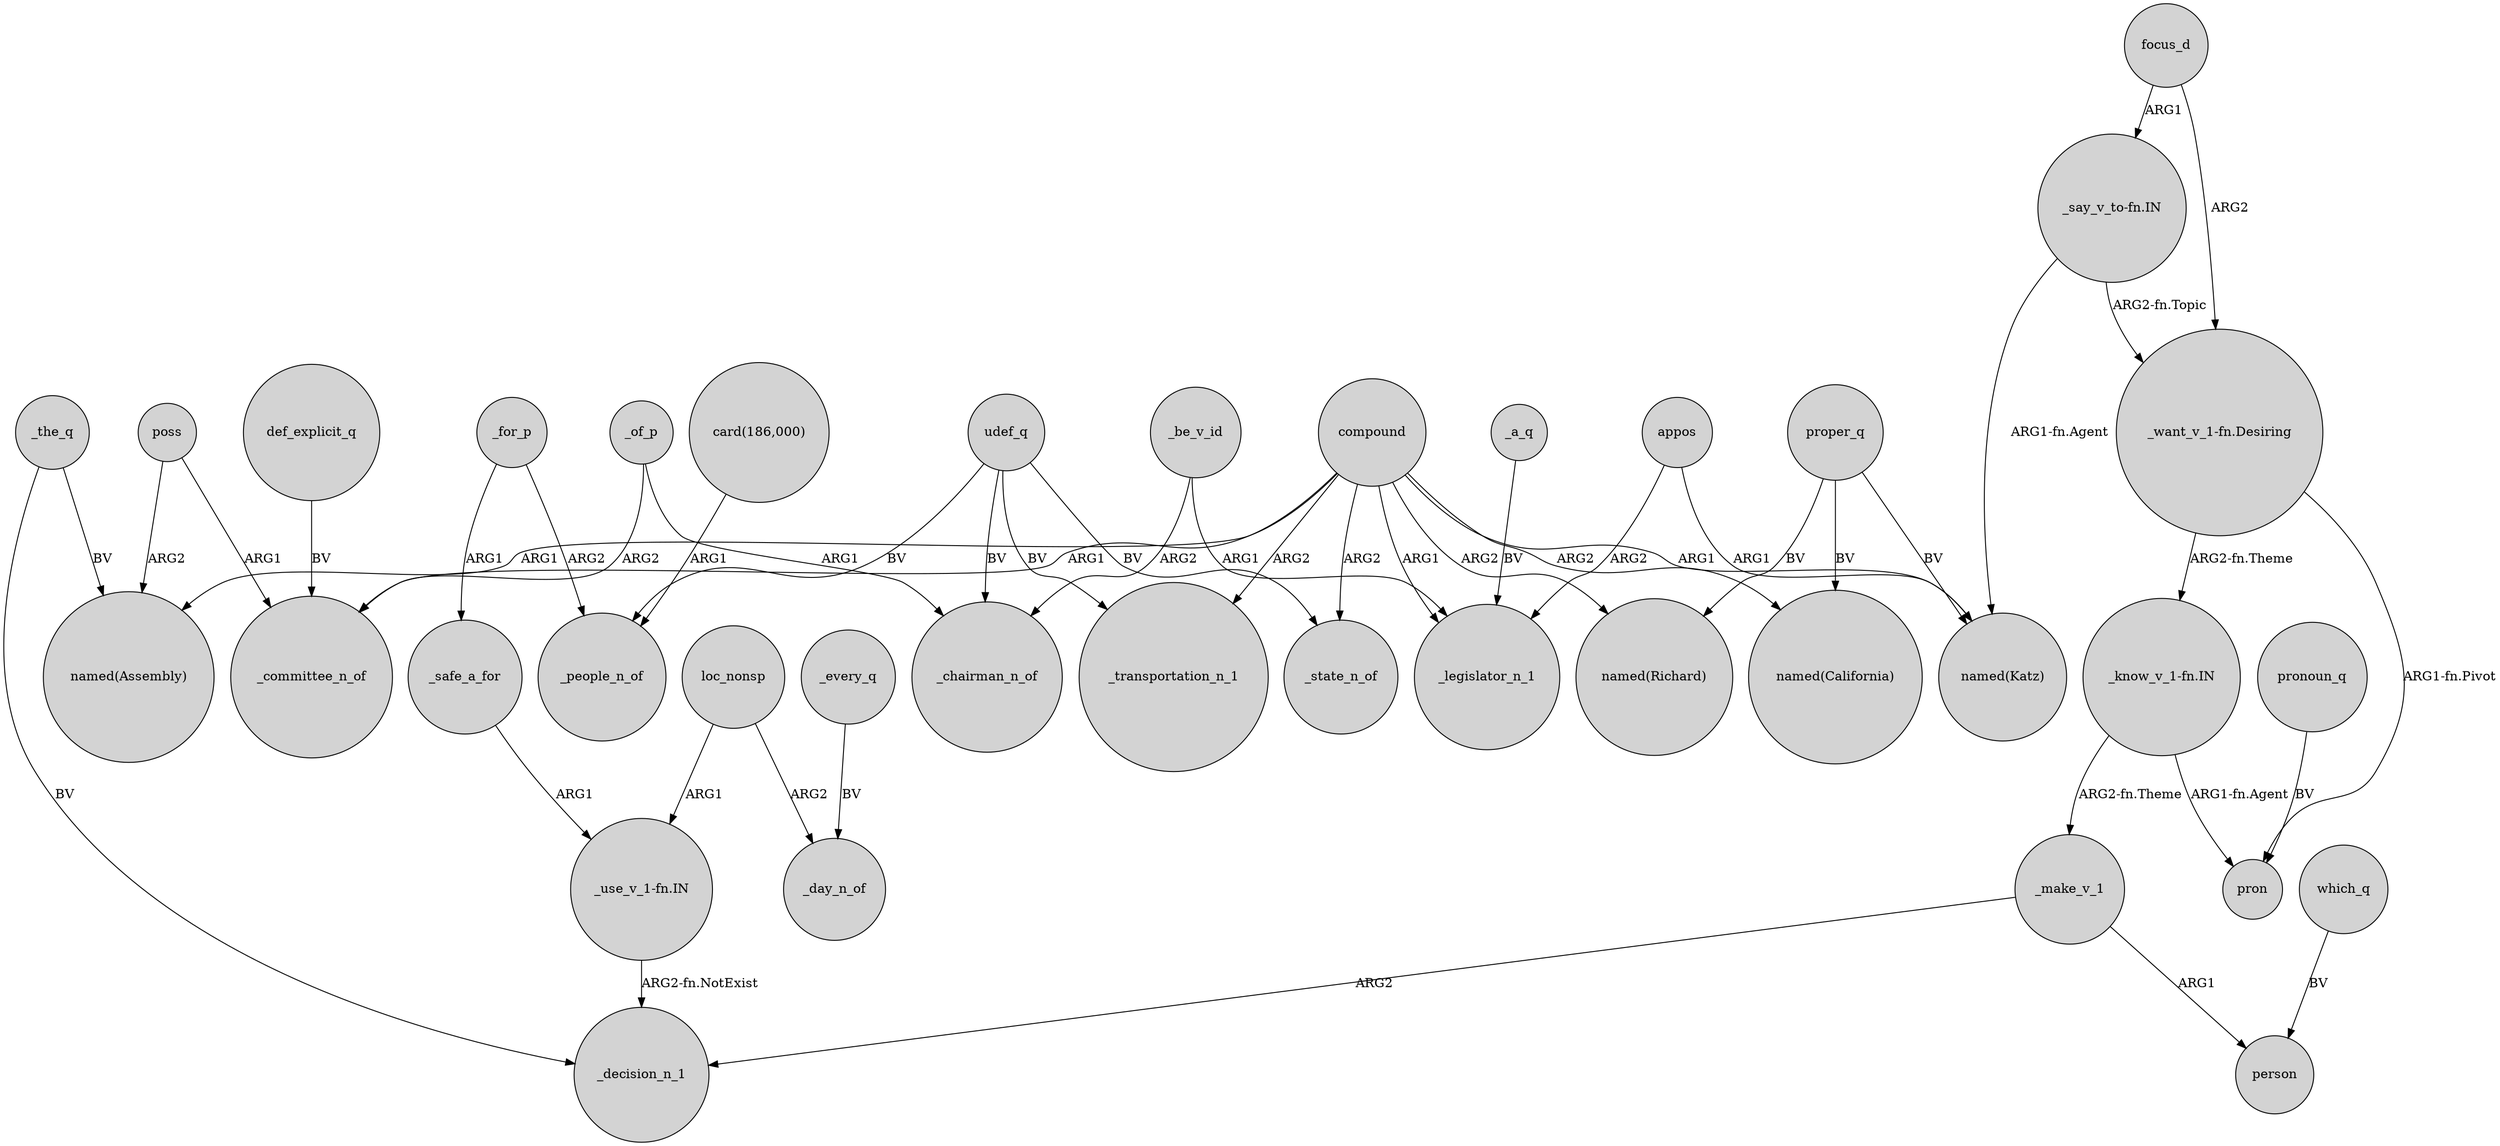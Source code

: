 digraph {
	node [shape=circle style=filled]
	"_say_v_to-fn.IN" -> "named(Katz)" [label="ARG1-fn.Agent"]
	def_explicit_q -> _committee_n_of [label=BV]
	udef_q -> _transportation_n_1 [label=BV]
	_a_q -> _legislator_n_1 [label=BV]
	poss -> _committee_n_of [label=ARG1]
	udef_q -> _state_n_of [label=BV]
	compound -> "named(Richard)" [label=ARG2]
	_safe_a_for -> "_use_v_1-fn.IN" [label=ARG1]
	compound -> _legislator_n_1 [label=ARG1]
	compound -> "named(Katz)" [label=ARG1]
	compound -> _transportation_n_1 [label=ARG2]
	"_want_v_1-fn.Desiring" -> pron [label="ARG1-fn.Pivot"]
	_of_p -> _chairman_n_of [label=ARG1]
	_the_q -> _decision_n_1 [label=BV]
	compound -> _state_n_of [label=ARG2]
	proper_q -> "named(California)" [label=BV]
	"_know_v_1-fn.IN" -> pron [label="ARG1-fn.Agent"]
	"card(186,000)" -> _people_n_of [label=ARG1]
	compound -> "named(Assembly)" [label=ARG1]
	udef_q -> _chairman_n_of [label=BV]
	_make_v_1 -> person [label=ARG1]
	_for_p -> _people_n_of [label=ARG2]
	udef_q -> _people_n_of [label=BV]
	which_q -> person [label=BV]
	pronoun_q -> pron [label=BV]
	appos -> "named(Katz)" [label=ARG1]
	proper_q -> "named(Katz)" [label=BV]
	focus_d -> "_want_v_1-fn.Desiring" [label=ARG2]
	proper_q -> "named(Richard)" [label=BV]
	_for_p -> _safe_a_for [label=ARG1]
	_be_v_id -> _chairman_n_of [label=ARG2]
	appos -> _legislator_n_1 [label=ARG2]
	_make_v_1 -> _decision_n_1 [label=ARG2]
	poss -> "named(Assembly)" [label=ARG2]
	loc_nonsp -> _day_n_of [label=ARG2]
	_be_v_id -> _legislator_n_1 [label=ARG1]
	compound -> "named(California)" [label=ARG2]
	"_say_v_to-fn.IN" -> "_want_v_1-fn.Desiring" [label="ARG2-fn.Topic"]
	"_know_v_1-fn.IN" -> _make_v_1 [label="ARG2-fn.Theme"]
	compound -> _committee_n_of [label=ARG1]
	_every_q -> _day_n_of [label=BV]
	"_use_v_1-fn.IN" -> _decision_n_1 [label="ARG2-fn.NotExist"]
	loc_nonsp -> "_use_v_1-fn.IN" [label=ARG1]
	_of_p -> _committee_n_of [label=ARG2]
	_the_q -> "named(Assembly)" [label=BV]
	"_want_v_1-fn.Desiring" -> "_know_v_1-fn.IN" [label="ARG2-fn.Theme"]
	focus_d -> "_say_v_to-fn.IN" [label=ARG1]
}
